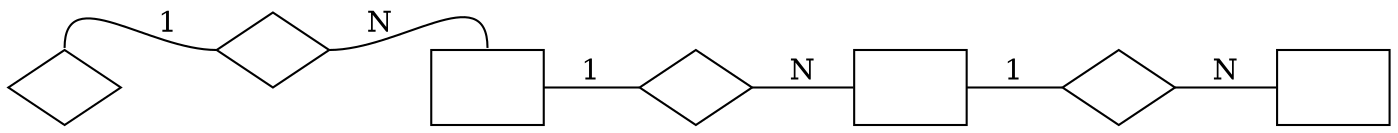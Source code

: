 digraph G {
	d2toptions="--autosize --crop -ftikz";
	d2tdocpreamble="\usepackage{hyperref} \usetikzlibrary{shapes,automata,backgrounds,arrows,shadows} \providecommand{\arrayrulecolor}[1] {} \usepackage{ifxetex} \usepackage{ifluatex} \ifxetex   \usepackage{fontspec}   \usepackage{xunicode}   \defaultfontfeatures{Mapping=tex-text} \else   \ifluatex     \usepackage{fontspec}     \usepackage{xunicode}   \else     \usepackage[T1]{fontenc}     \usepackage[utf8]{inputenc}   \fi \fi  \ifxetex   \setmainfont{Iwona}   \setmonofont[Scale=0.88]{Consolas} \else   \ifluatex     \setmainfont{Iwona}     \setmonofont[Scale=0.88]{Consolas}   \else     \usepackage{iwona}     \usepackage[scaled=0.8]{beramono}   \fi \fi ";
	rankdir=LR;
	node [shape=box];
	edge [arrowhead=none];
	
pdna_m [label=" ",texlbl="\graphicspath{{/home/jmfernandez/projects/BLUEPRINT/BLUEPRINT-dcc-loading-scripts/model/BLUEPRINT-doc-template/icons/}} \arrayrulecolor{Black} \begin{tabular}{ c l }  \multicolumn{2}{c}{\textbf{\hyperref[tab:pdna_m]{\Large{}Protein-DNA interactions - Metadata File}}} \\ \hline \includegraphics[height=1.6ex]{pk.pdf} & \hyperref[column:pdna.m.analysis_id]{\textbf{analysis\-\_\-id}} \\ \hyperref[column:lab.cs.experiment_id]{\includegraphics[height=1.6ex]{fk.pdf}} & \hyperref[column:pdna.m.experiment_id]{\textit{experiment\-\_\-id}} \\  & \hyperref[column:pdna.m.analysis_group_id]{analysis\-\_\-group\-\_\-id} \\  & \hyperref[column:pdna.m.data_status]{data\-\_\-status} \\  & \hyperref[column:pdna.m.assembly_version]{assembly\-\_\-version} \\  & \hyperref[column:pdna.m.ensembl_version]{\textcolor{gray}{ensembl\-\_\-version}} \\  & \hyperref[column:pdna.m.gencode_version]{\textcolor{gray}{gencode\-\_\-version}} \\  & \hyperref[column:pdna.m.program_versions]{\textbf{\textcolor{gray}{program\-\_\-versions}}} \\  & \hyperref[column:pdna.m.alignment_algorithm]{alignment\-\_\-algorithm} \\  & \hyperref[column:pdna.m.other_analysis_algorithm]{\textcolor{gray}{other\-\_\-analysis\-\_\-algorithm}} \\  & \hyperref[column:pdna.m.NSC]{\textcolor{gray}{NSC}} \\  & \hyperref[column:pdna.m.RSC]{\textcolor{gray}{RSC}} \\  & \hyperref[column:pdna.m.notes]{\textcolor{gray}{notes}} \end{tabular}",style="top color=pdna_m,shape=rectangle,rounded corners,drop shadow",margin="0,0"];
pdna_p [label=" ",texlbl="\graphicspath{{/home/jmfernandez/projects/BLUEPRINT/BLUEPRINT-dcc-loading-scripts/model/BLUEPRINT-doc-template/icons/}} \arrayrulecolor{Black} \begin{tabular}{ c l }  \multicolumn{2}{c}{\textbf{\hyperref[tab:pdna_p]{\Large{}Protein-DNA interactions - Primary Analysis File}}} \\ \hline \hyperref[column:pdna.m.analysis_id]{\includegraphics[height=1.6ex]{fkpk.pdf}} & \hyperref[column:pdna.p.analysis_id]{\textit{\textbf{analysis\-\_\-id}}} \\ \includegraphics[height=1.6ex]{pk.pdf} & \hyperref[column:pdna.p.protein_dna_interaction_id]{\textbf{protein\-\_\-dna\-\_\-interaction\-\_\-id}} \\  & \hyperref[column:pdna.p.chromosome]{chromosome} \\  & \hyperref[column:pdna.p.chromosome_start]{chromosome\-\_\-start} \\  & \hyperref[column:pdna.p.chromosome_end]{chromosome\-\_\-end} \\  & \hyperref[column:pdna.p.rank]{\textcolor{gray}{rank}} \\  & \hyperref[column:pdna.p.protein_stable_id]{protein\-\_\-stable\-\_\-id} \\  & \hyperref[column:pdna.p.log10_pvalue]{log10\-\_\-pvalue} \\  & \hyperref[column:pdna.p.log10_qvalue]{\textbf{\textcolor{gray}{log10\-\_\-qvalue}}} \\  & \hyperref[column:pdna.p.idr]{\textbf{\textcolor{gray}{idr}}} \\  & \hyperref[column:pdna.p.notes]{\textcolor{gray}{notes}} \end{tabular}",style="top color=pdna_p,shape=rectangle,rounded corners,drop shadow,double distance=2pt",margin="0,0"];
pdna_s [label=" ",texlbl="\graphicspath{{/home/jmfernandez/projects/BLUEPRINT/BLUEPRINT-dcc-loading-scripts/model/BLUEPRINT-doc-template/icons/}} \arrayrulecolor{Black} \begin{tabular}{ c l }  \multicolumn{2}{c}{\textbf{\hyperref[tab:pdna_s]{\Large{}Protein-DNA interactions - Secondary Analysis File}}} \\ \hline \hyperref[column:pdna.p.analysis_id]{\includegraphics[height=1.6ex]{fk.pdf}} & \hyperref[column:pdna.s.analysis_id]{\textit{analysis\-\_\-id}} \\  & \hyperref[column:pdna.s.ensembl_version]{ensembl\-\_\-version} \\  & \hyperref[column:pdna.s.gene_affected]{gene\-\_\-affected} \\  & \hyperref[column:pdna.s.transcript_affected]{\textcolor{gray}{transcript\-\_\-affected}} \\ \hyperref[column:pdna.p.protein_dna_interaction_id]{\includegraphics[height=1.6ex]{fk.pdf}} & \hyperref[column:pdna.s.protein_dna_interaction_id]{\textit{protein\-\_\-dna\-\_\-interaction\-\_\-id}} \\  & \hyperref[column:pdna.s.notes]{\textcolor{gray}{notes}} \end{tabular}",style="top color=pdna_s,shape=rectangle,rounded corners,drop shadow,double distance=2pt",margin="0,0"];
	
	node [shape=diamond, label=" ", texlbl="Identifies"];
	
	
	ID_pdna_p_1 [style="top color=pdna_p,drop shadow,shape aspect=2,double distance=2pt"];
	pdna_p -> ID_pdna_p_1  [label="1"];
	ID_pdna_p_1 -> pdna_s [label="N",style="double distance=2pt"];
	
	ID_pdna_m_2 [style="top color=pdna_m,drop shadow,shape aspect=2,double distance=2pt"];
	pdna_m -> ID_pdna_m_2  [label="1"];
	ID_pdna_m_2 -> pdna_p [label="N",style="double distance=2pt"];
	
	node [shape=diamond];
	
	
	pdna_m_lab_cs_3 [style="top color=lab_cs,drop shadow,shape aspect=2",label=" ",texlbl="Relationship"];
	lab_cs [style="top color=lab_cs,shape=rectangle,rounded corners,inner sep=10pt,drop shadow",label=" ",texlbl="\textbf{\hyperref[tab:lab_cs]{\Large{}Chip-Seq}}"];
	lab_cs:n -> pdna_m_lab_cs_3:w [label="1"];
	pdna_m_lab_cs_3:e -> pdna_m:n [label="N",style="double distance=2pt"];
	
	d2tfigpreamble="\definecolor{pdna_m}{HTML}{63BFED}\definecolor{lab_cs}{RGB}{183,201,227}\definecolor{pdna_s}{HTML}{63BFED}\definecolor{pdna_p}{HTML}{63BFED}";
}
